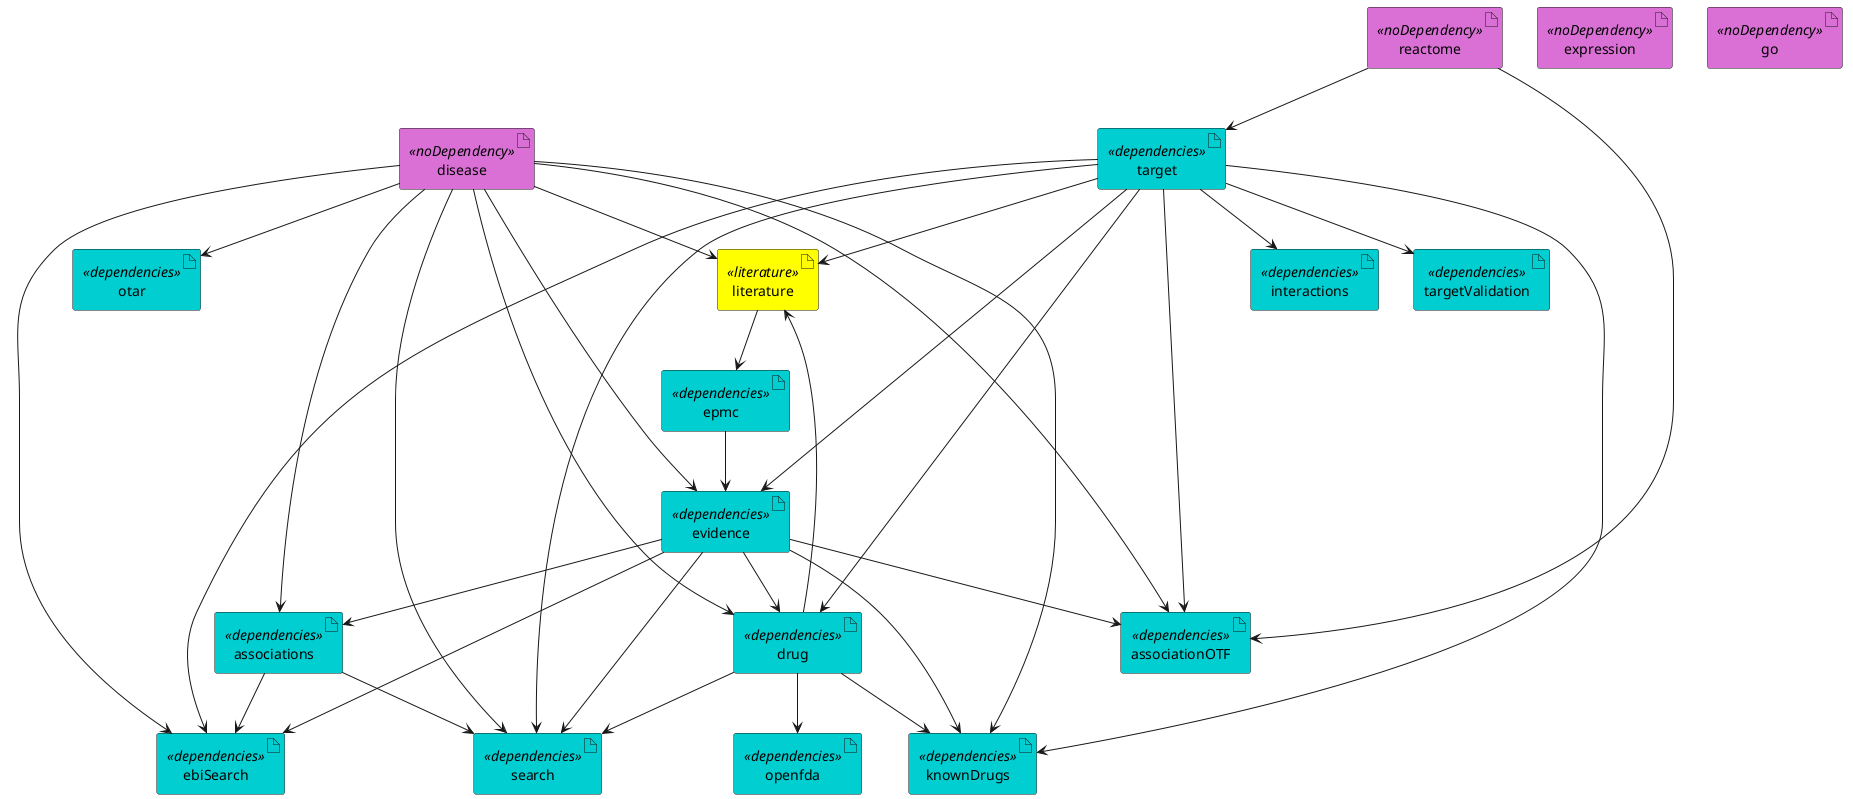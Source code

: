 @startuml
skinparam interface {
    backgroundColor<<input>> darkblue
    backgroundColor<<output>> cyan
}
skinparam artifact {
     backgroundColor<<noDependency>> orchid
     backgroundColor<<dependencies>> darkturquoise
     backgroundColor<<literature>> yellow
 }
' steps
artifact literature <<literature>>
artifact associations <<dependencies>>
artifact associationOTF <<dependencies>>
artifact disease <<noDependency>>
artifact drug <<dependencies>>
artifact epmc <<dependencies>>
artifact evidence <<dependencies>>
artifact expression <<noDependency>>
artifact go <<noDependency>>
artifact interactions <<dependencies>>
artifact knownDrugs <<dependencies>>
artifact targetValidation<<dependencies>>
artifact reactome <<noDependency>>
artifact search <<dependencies>>
artifact target <<dependencies>>
artifact openfda <<dependencies>>
artifact ebiSearch <<dependencies>>
artifact otar <<dependencies>>

disease --> otar
reactome --> target

evidence --> associations
disease --> associations

reactome --> associationOTF
evidence --> associationOTF
disease --> associationOTF
target --> associationOTF

target --> drug
disease --> drug
evidence --> drug
target --> evidence
disease --> evidence

evidence --> knownDrugs
disease --> knownDrugs
target --> knownDrugs
drug --> knownDrugs

evidence --> search
disease --> search
target --> search
drug --> search
associations --> search

target --> interactions

target --> targetValidation

drug --> openfda

disease --> ebiSearch
target --> ebiSearch
evidence --> ebiSearch
associations --> ebiSearch

epmc --> evidence
literature --> epmc
target --> literature
drug --> literature
disease --> literature
@enduml
